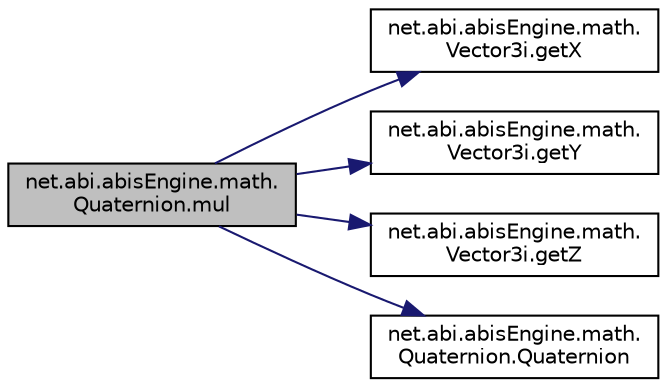 digraph "net.abi.abisEngine.math.Quaternion.mul"
{
 // LATEX_PDF_SIZE
  edge [fontname="Helvetica",fontsize="10",labelfontname="Helvetica",labelfontsize="10"];
  node [fontname="Helvetica",fontsize="10",shape=record];
  rankdir="LR";
  Node1 [label="net.abi.abisEngine.math.\lQuaternion.mul",height=0.2,width=0.4,color="black", fillcolor="grey75", style="filled", fontcolor="black",tooltip=" "];
  Node1 -> Node2 [color="midnightblue",fontsize="10",style="solid",fontname="Helvetica"];
  Node2 [label="net.abi.abisEngine.math.\lVector3i.getX",height=0.2,width=0.4,color="black", fillcolor="white", style="filled",URL="$d9/d2e/classnet_1_1abi_1_1abis_engine_1_1math_1_1_vector3i.html#ab16221cfac2d173df6765c8d5afd8597",tooltip=" "];
  Node1 -> Node3 [color="midnightblue",fontsize="10",style="solid",fontname="Helvetica"];
  Node3 [label="net.abi.abisEngine.math.\lVector3i.getY",height=0.2,width=0.4,color="black", fillcolor="white", style="filled",URL="$d9/d2e/classnet_1_1abi_1_1abis_engine_1_1math_1_1_vector3i.html#a5939a92e190a764a2c26b8c1f45905de",tooltip=" "];
  Node1 -> Node4 [color="midnightblue",fontsize="10",style="solid",fontname="Helvetica"];
  Node4 [label="net.abi.abisEngine.math.\lVector3i.getZ",height=0.2,width=0.4,color="black", fillcolor="white", style="filled",URL="$d9/d2e/classnet_1_1abi_1_1abis_engine_1_1math_1_1_vector3i.html#a3369026a1034b16334337456f60bf5f5",tooltip=" "];
  Node1 -> Node5 [color="midnightblue",fontsize="10",style="solid",fontname="Helvetica"];
  Node5 [label="net.abi.abisEngine.math.\lQuaternion.Quaternion",height=0.2,width=0.4,color="black", fillcolor="white", style="filled",URL="$d9/daf/classnet_1_1abi_1_1abis_engine_1_1math_1_1_quaternion.html#ae771c00d16a745336fd2652a324d72c0",tooltip=" "];
}
